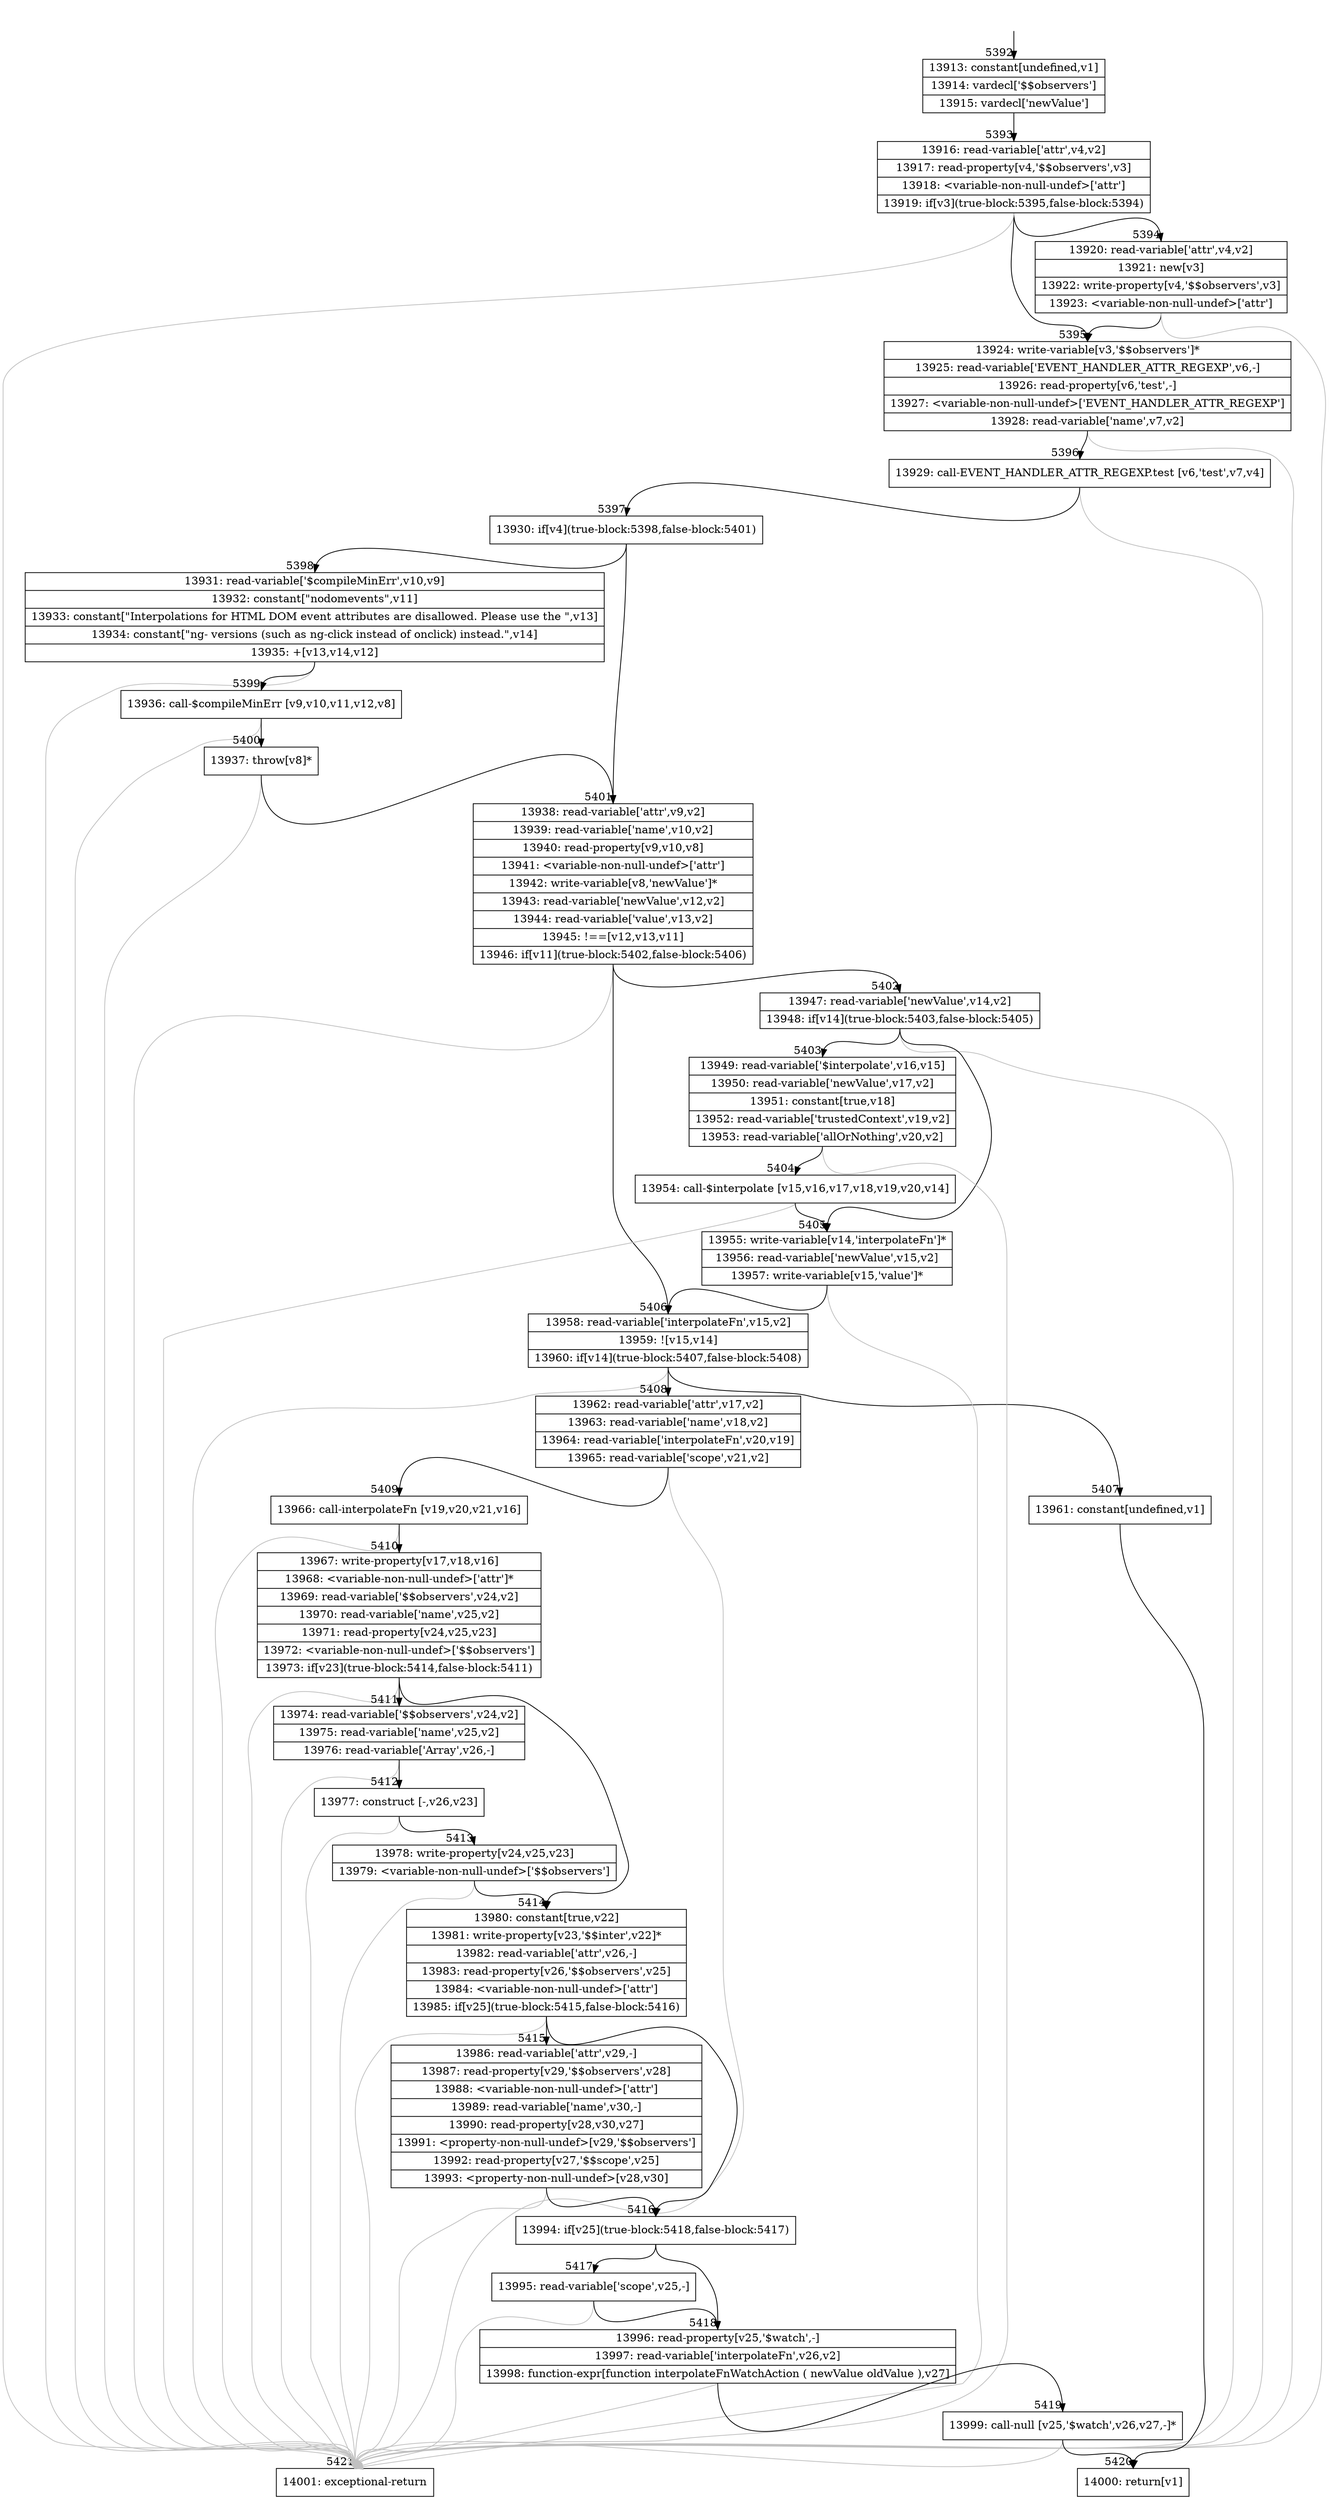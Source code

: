 digraph {
rankdir="TD"
BB_entry401[shape=none,label=""];
BB_entry401 -> BB5392 [tailport=s, headport=n, headlabel="    5392"]
BB5392 [shape=record label="{13913: constant[undefined,v1]|13914: vardecl['$$observers']|13915: vardecl['newValue']}" ] 
BB5392 -> BB5393 [tailport=s, headport=n, headlabel="      5393"]
BB5393 [shape=record label="{13916: read-variable['attr',v4,v2]|13917: read-property[v4,'$$observers',v3]|13918: \<variable-non-null-undef\>['attr']|13919: if[v3](true-block:5395,false-block:5394)}" ] 
BB5393 -> BB5395 [tailport=s, headport=n, headlabel="      5395"]
BB5393 -> BB5394 [tailport=s, headport=n, headlabel="      5394"]
BB5393 -> BB5421 [tailport=s, headport=n, color=gray, headlabel="      5421"]
BB5394 [shape=record label="{13920: read-variable['attr',v4,v2]|13921: new[v3]|13922: write-property[v4,'$$observers',v3]|13923: \<variable-non-null-undef\>['attr']}" ] 
BB5394 -> BB5395 [tailport=s, headport=n]
BB5394 -> BB5421 [tailport=s, headport=n, color=gray]
BB5395 [shape=record label="{13924: write-variable[v3,'$$observers']*|13925: read-variable['EVENT_HANDLER_ATTR_REGEXP',v6,-]|13926: read-property[v6,'test',-]|13927: \<variable-non-null-undef\>['EVENT_HANDLER_ATTR_REGEXP']|13928: read-variable['name',v7,v2]}" ] 
BB5395 -> BB5396 [tailport=s, headport=n, headlabel="      5396"]
BB5395 -> BB5421 [tailport=s, headport=n, color=gray]
BB5396 [shape=record label="{13929: call-EVENT_HANDLER_ATTR_REGEXP.test [v6,'test',v7,v4]}" ] 
BB5396 -> BB5397 [tailport=s, headport=n, headlabel="      5397"]
BB5396 -> BB5421 [tailport=s, headport=n, color=gray]
BB5397 [shape=record label="{13930: if[v4](true-block:5398,false-block:5401)}" ] 
BB5397 -> BB5398 [tailport=s, headport=n, headlabel="      5398"]
BB5397 -> BB5401 [tailport=s, headport=n, headlabel="      5401"]
BB5398 [shape=record label="{13931: read-variable['$compileMinErr',v10,v9]|13932: constant[\"nodomevents\",v11]|13933: constant[\"Interpolations for HTML DOM event attributes are disallowed.  Please use the \",v13]|13934: constant[\"ng- versions (such as ng-click instead of onclick) instead.\",v14]|13935: +[v13,v14,v12]}" ] 
BB5398 -> BB5399 [tailport=s, headport=n, headlabel="      5399"]
BB5398 -> BB5421 [tailport=s, headport=n, color=gray]
BB5399 [shape=record label="{13936: call-$compileMinErr [v9,v10,v11,v12,v8]}" ] 
BB5399 -> BB5400 [tailport=s, headport=n, headlabel="      5400"]
BB5399 -> BB5421 [tailport=s, headport=n, color=gray]
BB5400 [shape=record label="{13937: throw[v8]*}" ] 
BB5400 -> BB5401 [tailport=s, headport=n]
BB5400 -> BB5421 [tailport=s, headport=n, color=gray]
BB5401 [shape=record label="{13938: read-variable['attr',v9,v2]|13939: read-variable['name',v10,v2]|13940: read-property[v9,v10,v8]|13941: \<variable-non-null-undef\>['attr']|13942: write-variable[v8,'newValue']*|13943: read-variable['newValue',v12,v2]|13944: read-variable['value',v13,v2]|13945: !==[v12,v13,v11]|13946: if[v11](true-block:5402,false-block:5406)}" ] 
BB5401 -> BB5402 [tailport=s, headport=n, headlabel="      5402"]
BB5401 -> BB5406 [tailport=s, headport=n, headlabel="      5406"]
BB5401 -> BB5421 [tailport=s, headport=n, color=gray]
BB5402 [shape=record label="{13947: read-variable['newValue',v14,v2]|13948: if[v14](true-block:5403,false-block:5405)}" ] 
BB5402 -> BB5405 [tailport=s, headport=n, headlabel="      5405"]
BB5402 -> BB5403 [tailport=s, headport=n, headlabel="      5403"]
BB5402 -> BB5421 [tailport=s, headport=n, color=gray]
BB5403 [shape=record label="{13949: read-variable['$interpolate',v16,v15]|13950: read-variable['newValue',v17,v2]|13951: constant[true,v18]|13952: read-variable['trustedContext',v19,v2]|13953: read-variable['allOrNothing',v20,v2]}" ] 
BB5403 -> BB5404 [tailport=s, headport=n, headlabel="      5404"]
BB5403 -> BB5421 [tailport=s, headport=n, color=gray]
BB5404 [shape=record label="{13954: call-$interpolate [v15,v16,v17,v18,v19,v20,v14]}" ] 
BB5404 -> BB5405 [tailport=s, headport=n]
BB5404 -> BB5421 [tailport=s, headport=n, color=gray]
BB5405 [shape=record label="{13955: write-variable[v14,'interpolateFn']*|13956: read-variable['newValue',v15,v2]|13957: write-variable[v15,'value']*}" ] 
BB5405 -> BB5406 [tailport=s, headport=n]
BB5405 -> BB5421 [tailport=s, headport=n, color=gray]
BB5406 [shape=record label="{13958: read-variable['interpolateFn',v15,v2]|13959: ![v15,v14]|13960: if[v14](true-block:5407,false-block:5408)}" ] 
BB5406 -> BB5407 [tailport=s, headport=n, headlabel="      5407"]
BB5406 -> BB5408 [tailport=s, headport=n, headlabel="      5408"]
BB5406 -> BB5421 [tailport=s, headport=n, color=gray]
BB5407 [shape=record label="{13961: constant[undefined,v1]}" ] 
BB5407 -> BB5420 [tailport=s, headport=n, headlabel="      5420"]
BB5408 [shape=record label="{13962: read-variable['attr',v17,v2]|13963: read-variable['name',v18,v2]|13964: read-variable['interpolateFn',v20,v19]|13965: read-variable['scope',v21,v2]}" ] 
BB5408 -> BB5409 [tailport=s, headport=n, headlabel="      5409"]
BB5408 -> BB5421 [tailport=s, headport=n, color=gray]
BB5409 [shape=record label="{13966: call-interpolateFn [v19,v20,v21,v16]}" ] 
BB5409 -> BB5410 [tailport=s, headport=n, headlabel="      5410"]
BB5409 -> BB5421 [tailport=s, headport=n, color=gray]
BB5410 [shape=record label="{13967: write-property[v17,v18,v16]|13968: \<variable-non-null-undef\>['attr']*|13969: read-variable['$$observers',v24,v2]|13970: read-variable['name',v25,v2]|13971: read-property[v24,v25,v23]|13972: \<variable-non-null-undef\>['$$observers']|13973: if[v23](true-block:5414,false-block:5411)}" ] 
BB5410 -> BB5414 [tailport=s, headport=n, headlabel="      5414"]
BB5410 -> BB5411 [tailport=s, headport=n, headlabel="      5411"]
BB5410 -> BB5421 [tailport=s, headport=n, color=gray]
BB5411 [shape=record label="{13974: read-variable['$$observers',v24,v2]|13975: read-variable['name',v25,v2]|13976: read-variable['Array',v26,-]}" ] 
BB5411 -> BB5412 [tailport=s, headport=n, headlabel="      5412"]
BB5411 -> BB5421 [tailport=s, headport=n, color=gray]
BB5412 [shape=record label="{13977: construct [-,v26,v23]}" ] 
BB5412 -> BB5413 [tailport=s, headport=n, headlabel="      5413"]
BB5412 -> BB5421 [tailport=s, headport=n, color=gray]
BB5413 [shape=record label="{13978: write-property[v24,v25,v23]|13979: \<variable-non-null-undef\>['$$observers']}" ] 
BB5413 -> BB5414 [tailport=s, headport=n]
BB5413 -> BB5421 [tailport=s, headport=n, color=gray]
BB5414 [shape=record label="{13980: constant[true,v22]|13981: write-property[v23,'$$inter',v22]*|13982: read-variable['attr',v26,-]|13983: read-property[v26,'$$observers',v25]|13984: \<variable-non-null-undef\>['attr']|13985: if[v25](true-block:5415,false-block:5416)}" ] 
BB5414 -> BB5416 [tailport=s, headport=n, headlabel="      5416"]
BB5414 -> BB5415 [tailport=s, headport=n, headlabel="      5415"]
BB5414 -> BB5421 [tailport=s, headport=n, color=gray]
BB5415 [shape=record label="{13986: read-variable['attr',v29,-]|13987: read-property[v29,'$$observers',v28]|13988: \<variable-non-null-undef\>['attr']|13989: read-variable['name',v30,-]|13990: read-property[v28,v30,v27]|13991: \<property-non-null-undef\>[v29,'$$observers']|13992: read-property[v27,'$$scope',v25]|13993: \<property-non-null-undef\>[v28,v30]}" ] 
BB5415 -> BB5416 [tailport=s, headport=n]
BB5415 -> BB5421 [tailport=s, headport=n, color=gray]
BB5416 [shape=record label="{13994: if[v25](true-block:5418,false-block:5417)}" ] 
BB5416 -> BB5418 [tailport=s, headport=n, headlabel="      5418"]
BB5416 -> BB5417 [tailport=s, headport=n, headlabel="      5417"]
BB5417 [shape=record label="{13995: read-variable['scope',v25,-]}" ] 
BB5417 -> BB5418 [tailport=s, headport=n]
BB5417 -> BB5421 [tailport=s, headport=n, color=gray]
BB5418 [shape=record label="{13996: read-property[v25,'$watch',-]|13997: read-variable['interpolateFn',v26,v2]|13998: function-expr[function interpolateFnWatchAction ( newValue oldValue ),v27]}" ] 
BB5418 -> BB5419 [tailport=s, headport=n, headlabel="      5419"]
BB5418 -> BB5421 [tailport=s, headport=n, color=gray]
BB5419 [shape=record label="{13999: call-null [v25,'$watch',v26,v27,-]*}" ] 
BB5419 -> BB5420 [tailport=s, headport=n]
BB5419 -> BB5421 [tailport=s, headport=n, color=gray]
BB5420 [shape=record label="{14000: return[v1]}" ] 
BB5421 [shape=record label="{14001: exceptional-return}" ] 
//#$~ 8549
}
